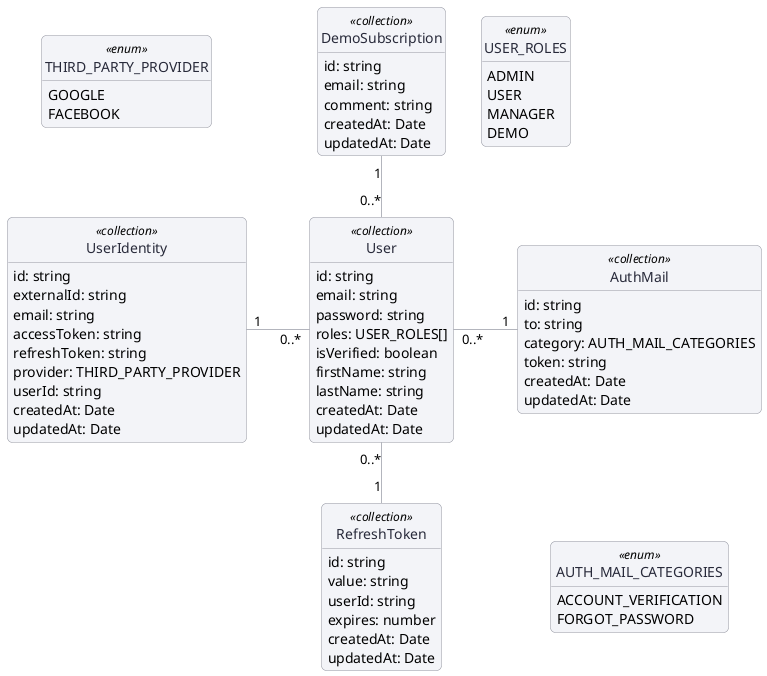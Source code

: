 @startuml data-model
skinparam roundCorner 10
skinparam shadowing false
skinparam class {
  BackgroundColor f3f4f8
  ArrowColor b3b5bd
  BorderColor 9496a1
  FontColor 282a3a
}

skinparam enum {
  BackgroundColor f3f4f8
  ArrowColor b3b5bd
  BorderColor 9496a1
  FontColor 282a3a
}


class User <<collection>> {
  id: string
  email: string
  password: string
  roles: USER_ROLES[]
  isVerified: boolean
  firstName: string
  lastName: string
  createdAt: Date
  updatedAt: Date
}
class UserIdentity <<collection>> {
  id: string
  externalId: string
  email: string
  accessToken: string
  refreshToken: string
  provider: THIRD_PARTY_PROVIDER
  userId: string
  createdAt: Date
  updatedAt: Date
}
class DemoSubscription <<collection>> {
  id: string
  email: string
  comment: string
  createdAt: Date
  updatedAt: Date

}
class AuthMail <<collection>> {
  id: string
  to: string
  category: AUTH_MAIL_CATEGORIES
  token: string
  createdAt: Date
  updatedAt: Date
}
class RefreshToken <<collection>>{
  id: string
  value: string
  userId: string
  expires: number
  createdAt: Date
  updatedAt: Date
}

enum USER_ROLES <<enum>> {
  ADMIN
  USER
  MANAGER
  DEMO
}

enum THIRD_PARTY_PROVIDER <<enum>> {
  GOOGLE
  FACEBOOK
}

enum AUTH_MAIL_CATEGORIES <<enum>> {
  ACCOUNT_VERIFICATION
  FORGOT_PASSWORD
}


DemoSubscription -[hidden]right- USER_ROLES
UserIdentity -[hidden]up- THIRD_PARTY_PROVIDER
AuthMail -[hidden]down- AUTH_MAIL_CATEGORIES

User "0..*" -down- "1" RefreshToken
User "0..*" -left- "1" UserIdentity : \t
User "0..*" -right- "1" AuthMail : \t
User "0..*" -up- "1" DemoSubscription

hide User circle
hide UserIdentity circle
hide DemoSubscription circle
hide RefreshToken circle
hide AuthMail circle
hide USER_ROLES circle
hide THIRD_PARTY_PROVIDER circle
hide AUTH_MAIL_CATEGORIES circle

hide User methods
hide UserIdentity methods
hide DemoSubscription methods
hide RefreshToken methods
hide AuthMail methods
hide USER_ROLES methods
hide THIRD_PARTY_PROVIDER methods
hide AUTH_MAIL_CATEGORIES methods
@enduml